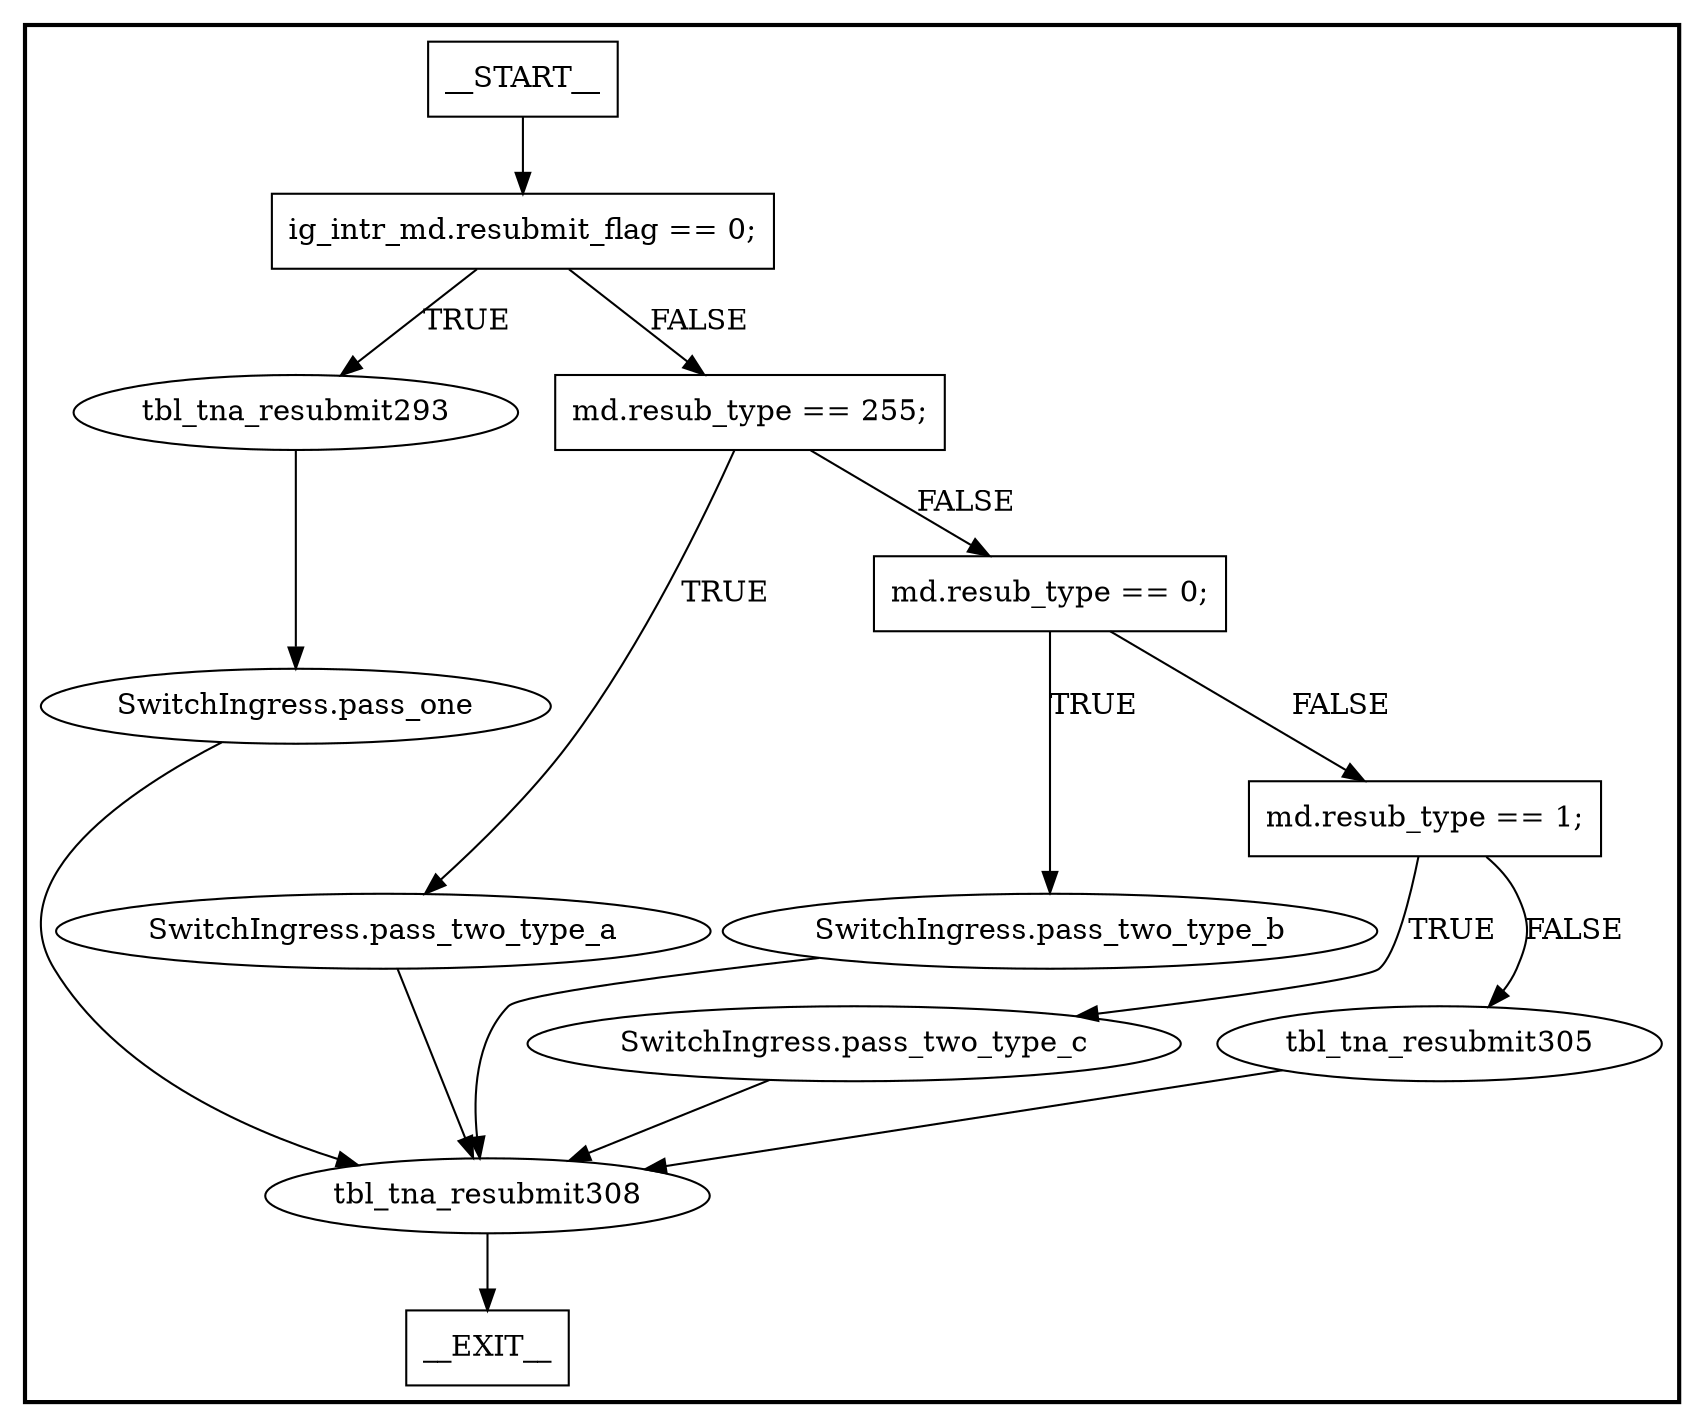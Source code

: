 digraph SwitchIngress {
subgraph cluster {
graph [
label="", labeljust=r, style=bold];
0[label=__START__, margin="", shape=rectangle, style=solid];
1[label=__EXIT__, margin="", shape=rectangle, style=solid];
2[label="ig_intr_md.resubmit_flag == 0;", margin="", shape=rectangle, style=solid];
3[label=tbl_tna_resubmit293, margin="", shape=ellipse, style=solid];
4[label="SwitchIngress.pass_one", margin="", shape=ellipse, style=solid];
5[label="md.resub_type == 255;", margin="", shape=rectangle, style=solid];
6[label="SwitchIngress.pass_two_type_a", margin="", shape=ellipse, style=solid];
7[label="md.resub_type == 0;", margin="", shape=rectangle, style=solid];
8[label="SwitchIngress.pass_two_type_b", margin="", shape=ellipse, style=solid];
9[label="md.resub_type == 1;", margin="", shape=rectangle, style=solid];
10[label="SwitchIngress.pass_two_type_c", margin="", shape=ellipse, style=solid];
11[label=tbl_tna_resubmit305, margin="", shape=ellipse, style=solid];
12[label=tbl_tna_resubmit308, margin="", shape=ellipse, style=solid];
0 -> 2[label=""];
2 -> 3[label=TRUE];
2 -> 5[label=FALSE];
3 -> 4[label=""];
4 -> 12[label=""];
5 -> 6[label=TRUE];
5 -> 7[label=FALSE];
6 -> 12[label=""];
7 -> 8[label=TRUE];
7 -> 9[label=FALSE];
8 -> 12[label=""];
9 -> 10[label=TRUE];
9 -> 11[label=FALSE];
10 -> 12[label=""];
11 -> 12[label=""];
12 -> 1[label=""];
}
}
